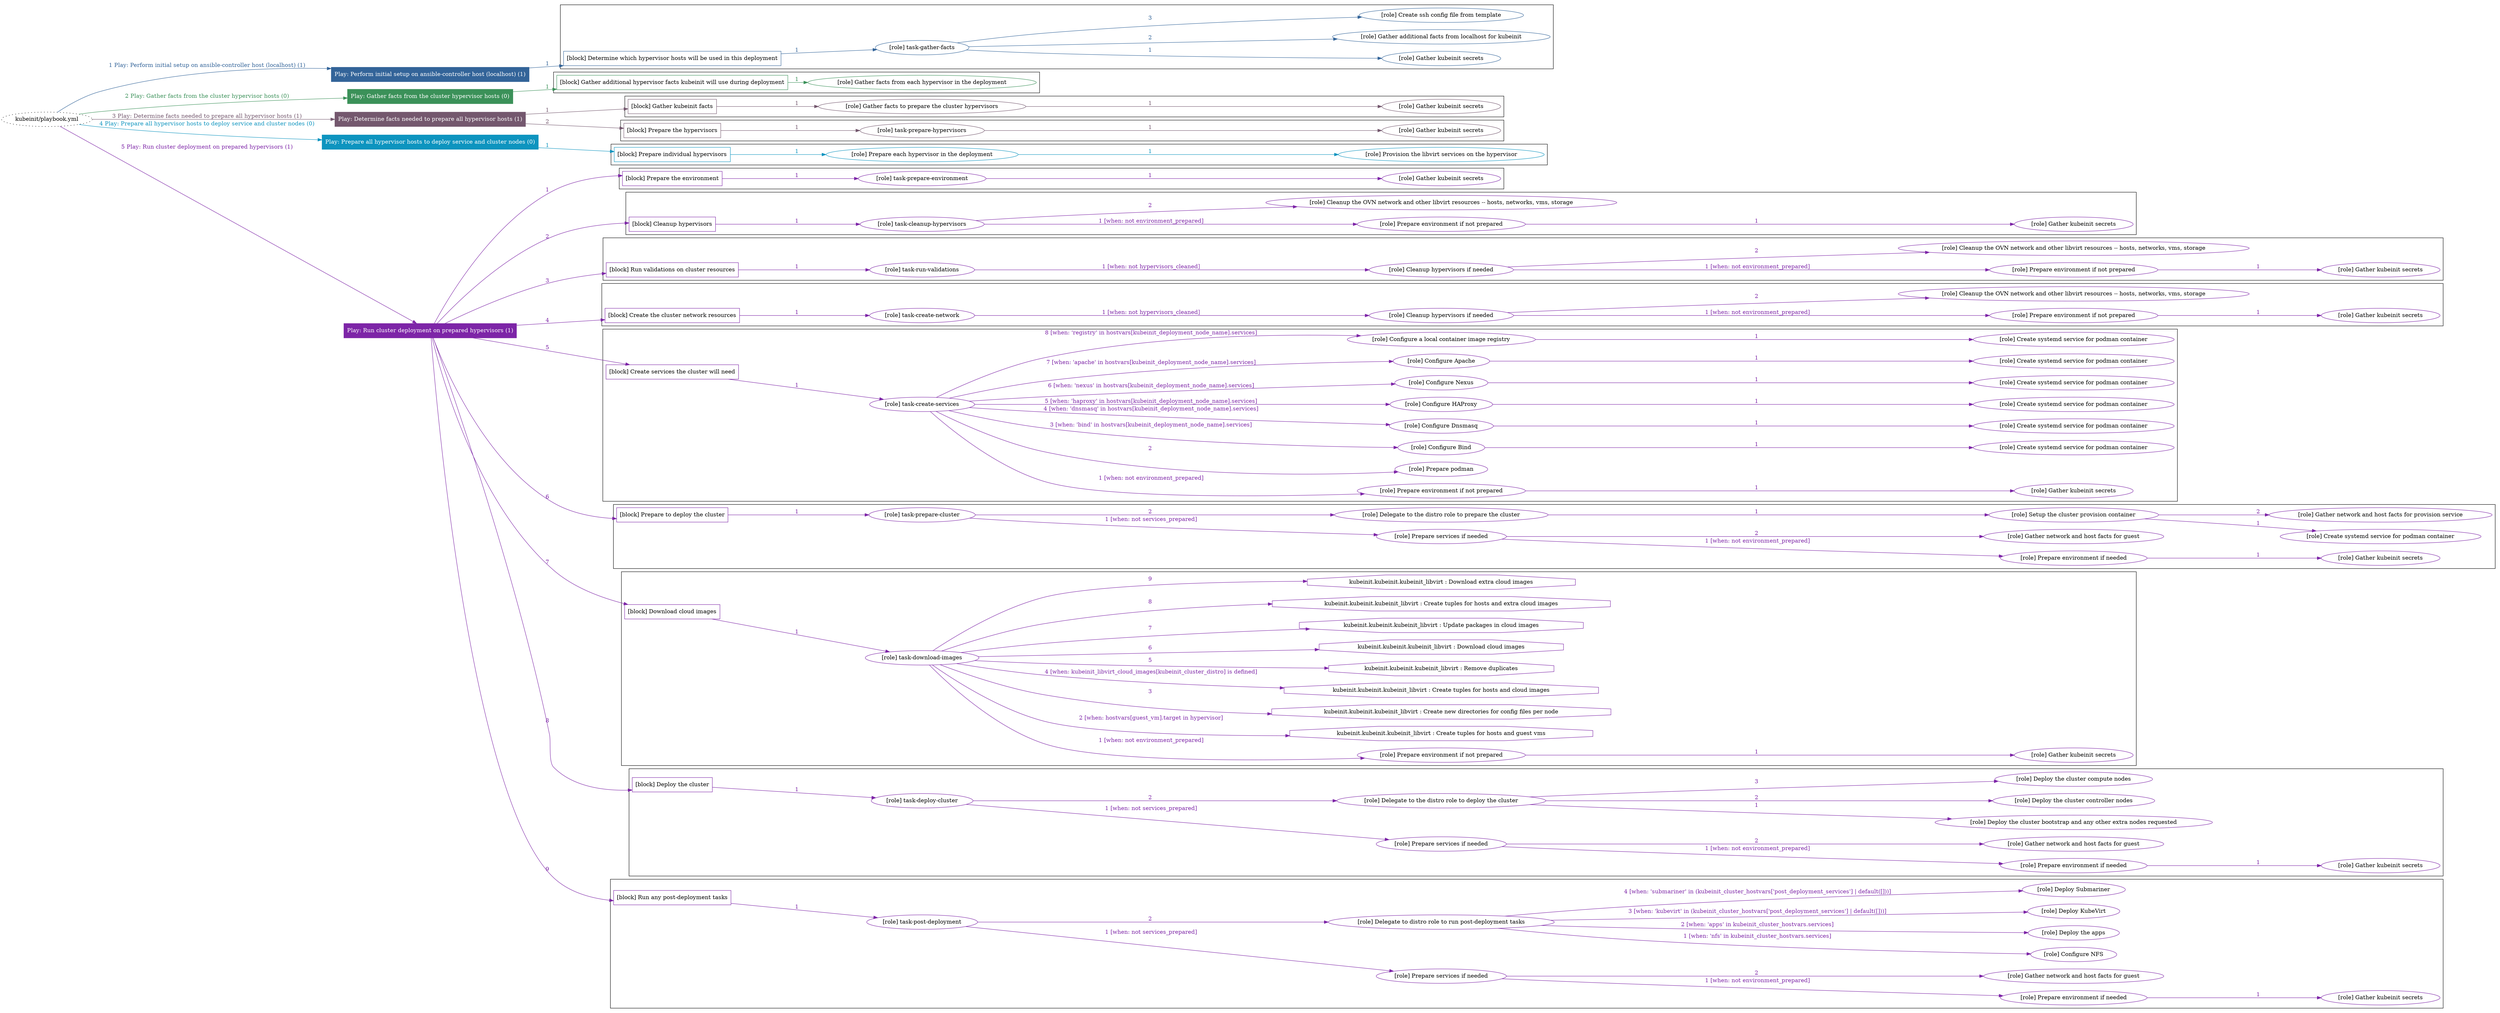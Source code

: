 digraph {
	graph [concentrate=true ordering=in rankdir=LR ratio=fill]
	edge [esep=5 sep=10]
	"kubeinit/playbook.yml" [URL="/home/runner/work/kubeinit/kubeinit/kubeinit/playbook.yml" id=playbook_b8768161 style=dotted]
	"kubeinit/playbook.yml" -> play_4a6c4d5c [label="1 Play: Perform initial setup on ansible-controller host (localhost) (1)" color="#336499" fontcolor="#336499" id=edge_play_4a6c4d5c labeltooltip="1 Play: Perform initial setup on ansible-controller host (localhost) (1)" tooltip="1 Play: Perform initial setup on ansible-controller host (localhost) (1)"]
	subgraph "Play: Perform initial setup on ansible-controller host (localhost) (1)" {
		play_4a6c4d5c [label="Play: Perform initial setup on ansible-controller host (localhost) (1)" URL="/home/runner/work/kubeinit/kubeinit/kubeinit/playbook.yml" color="#336499" fontcolor="#ffffff" id=play_4a6c4d5c shape=box style=filled tooltip=localhost]
		play_4a6c4d5c -> block_f0670340 [label=1 color="#336499" fontcolor="#336499" id=edge_block_f0670340 labeltooltip=1 tooltip=1]
		subgraph cluster_block_f0670340 {
			block_f0670340 [label="[block] Determine which hypervisor hosts will be used in this deployment" URL="/home/runner/work/kubeinit/kubeinit/kubeinit/playbook.yml" color="#336499" id=block_f0670340 labeltooltip="Determine which hypervisor hosts will be used in this deployment" shape=box tooltip="Determine which hypervisor hosts will be used in this deployment"]
			block_f0670340 -> role_f8b27e86 [label="1 " color="#336499" fontcolor="#336499" id=edge_role_f8b27e86 labeltooltip="1 " tooltip="1 "]
			subgraph "task-gather-facts" {
				role_f8b27e86 [label="[role] task-gather-facts" URL="/home/runner/work/kubeinit/kubeinit/kubeinit/playbook.yml" color="#336499" id=role_f8b27e86 tooltip="task-gather-facts"]
				role_f8b27e86 -> role_ff59c84e [label="1 " color="#336499" fontcolor="#336499" id=edge_role_ff59c84e labeltooltip="1 " tooltip="1 "]
				subgraph "Gather kubeinit secrets" {
					role_ff59c84e [label="[role] Gather kubeinit secrets" URL="/home/runner/.ansible/collections/ansible_collections/kubeinit/kubeinit/roles/kubeinit_prepare/tasks/build_hypervisors_group.yml" color="#336499" id=role_ff59c84e tooltip="Gather kubeinit secrets"]
				}
				role_f8b27e86 -> role_0c1b0d5b [label="2 " color="#336499" fontcolor="#336499" id=edge_role_0c1b0d5b labeltooltip="2 " tooltip="2 "]
				subgraph "Gather additional facts from localhost for kubeinit" {
					role_0c1b0d5b [label="[role] Gather additional facts from localhost for kubeinit" URL="/home/runner/.ansible/collections/ansible_collections/kubeinit/kubeinit/roles/kubeinit_prepare/tasks/build_hypervisors_group.yml" color="#336499" id=role_0c1b0d5b tooltip="Gather additional facts from localhost for kubeinit"]
				}
				role_f8b27e86 -> role_7c8bd3d8 [label="3 " color="#336499" fontcolor="#336499" id=edge_role_7c8bd3d8 labeltooltip="3 " tooltip="3 "]
				subgraph "Create ssh config file from template" {
					role_7c8bd3d8 [label="[role] Create ssh config file from template" URL="/home/runner/.ansible/collections/ansible_collections/kubeinit/kubeinit/roles/kubeinit_prepare/tasks/build_hypervisors_group.yml" color="#336499" id=role_7c8bd3d8 tooltip="Create ssh config file from template"]
				}
			}
		}
	}
	"kubeinit/playbook.yml" -> play_9af58e5c [label="2 Play: Gather facts from the cluster hypervisor hosts (0)" color="#3b9159" fontcolor="#3b9159" id=edge_play_9af58e5c labeltooltip="2 Play: Gather facts from the cluster hypervisor hosts (0)" tooltip="2 Play: Gather facts from the cluster hypervisor hosts (0)"]
	subgraph "Play: Gather facts from the cluster hypervisor hosts (0)" {
		play_9af58e5c [label="Play: Gather facts from the cluster hypervisor hosts (0)" URL="/home/runner/work/kubeinit/kubeinit/kubeinit/playbook.yml" color="#3b9159" fontcolor="#ffffff" id=play_9af58e5c shape=box style=filled tooltip="Play: Gather facts from the cluster hypervisor hosts (0)"]
		play_9af58e5c -> block_2d59e7d7 [label=1 color="#3b9159" fontcolor="#3b9159" id=edge_block_2d59e7d7 labeltooltip=1 tooltip=1]
		subgraph cluster_block_2d59e7d7 {
			block_2d59e7d7 [label="[block] Gather additional hypervisor facts kubeinit will use during deployment" URL="/home/runner/work/kubeinit/kubeinit/kubeinit/playbook.yml" color="#3b9159" id=block_2d59e7d7 labeltooltip="Gather additional hypervisor facts kubeinit will use during deployment" shape=box tooltip="Gather additional hypervisor facts kubeinit will use during deployment"]
			block_2d59e7d7 -> role_c07e4cdd [label="1 " color="#3b9159" fontcolor="#3b9159" id=edge_role_c07e4cdd labeltooltip="1 " tooltip="1 "]
			subgraph "Gather facts from each hypervisor in the deployment" {
				role_c07e4cdd [label="[role] Gather facts from each hypervisor in the deployment" URL="/home/runner/work/kubeinit/kubeinit/kubeinit/playbook.yml" color="#3b9159" id=role_c07e4cdd tooltip="Gather facts from each hypervisor in the deployment"]
			}
		}
	}
	"kubeinit/playbook.yml" -> play_c23dde28 [label="3 Play: Determine facts needed to prepare all hypervisor hosts (1)" color="#74586e" fontcolor="#74586e" id=edge_play_c23dde28 labeltooltip="3 Play: Determine facts needed to prepare all hypervisor hosts (1)" tooltip="3 Play: Determine facts needed to prepare all hypervisor hosts (1)"]
	subgraph "Play: Determine facts needed to prepare all hypervisor hosts (1)" {
		play_c23dde28 [label="Play: Determine facts needed to prepare all hypervisor hosts (1)" URL="/home/runner/work/kubeinit/kubeinit/kubeinit/playbook.yml" color="#74586e" fontcolor="#ffffff" id=play_c23dde28 shape=box style=filled tooltip=localhost]
		play_c23dde28 -> block_63066621 [label=1 color="#74586e" fontcolor="#74586e" id=edge_block_63066621 labeltooltip=1 tooltip=1]
		subgraph cluster_block_63066621 {
			block_63066621 [label="[block] Gather kubeinit facts" URL="/home/runner/work/kubeinit/kubeinit/kubeinit/playbook.yml" color="#74586e" id=block_63066621 labeltooltip="Gather kubeinit facts" shape=box tooltip="Gather kubeinit facts"]
			block_63066621 -> role_aff7fa37 [label="1 " color="#74586e" fontcolor="#74586e" id=edge_role_aff7fa37 labeltooltip="1 " tooltip="1 "]
			subgraph "Gather facts to prepare the cluster hypervisors" {
				role_aff7fa37 [label="[role] Gather facts to prepare the cluster hypervisors" URL="/home/runner/work/kubeinit/kubeinit/kubeinit/playbook.yml" color="#74586e" id=role_aff7fa37 tooltip="Gather facts to prepare the cluster hypervisors"]
				role_aff7fa37 -> role_f19c8446 [label="1 " color="#74586e" fontcolor="#74586e" id=edge_role_f19c8446 labeltooltip="1 " tooltip="1 "]
				subgraph "Gather kubeinit secrets" {
					role_f19c8446 [label="[role] Gather kubeinit secrets" URL="/home/runner/.ansible/collections/ansible_collections/kubeinit/kubeinit/roles/kubeinit_prepare/tasks/gather_kubeinit_facts.yml" color="#74586e" id=role_f19c8446 tooltip="Gather kubeinit secrets"]
				}
			}
		}
		play_c23dde28 -> block_c618d414 [label=2 color="#74586e" fontcolor="#74586e" id=edge_block_c618d414 labeltooltip=2 tooltip=2]
		subgraph cluster_block_c618d414 {
			block_c618d414 [label="[block] Prepare the hypervisors" URL="/home/runner/work/kubeinit/kubeinit/kubeinit/playbook.yml" color="#74586e" id=block_c618d414 labeltooltip="Prepare the hypervisors" shape=box tooltip="Prepare the hypervisors"]
			block_c618d414 -> role_bc7cf7e4 [label="1 " color="#74586e" fontcolor="#74586e" id=edge_role_bc7cf7e4 labeltooltip="1 " tooltip="1 "]
			subgraph "task-prepare-hypervisors" {
				role_bc7cf7e4 [label="[role] task-prepare-hypervisors" URL="/home/runner/work/kubeinit/kubeinit/kubeinit/playbook.yml" color="#74586e" id=role_bc7cf7e4 tooltip="task-prepare-hypervisors"]
				role_bc7cf7e4 -> role_9408488a [label="1 " color="#74586e" fontcolor="#74586e" id=edge_role_9408488a labeltooltip="1 " tooltip="1 "]
				subgraph "Gather kubeinit secrets" {
					role_9408488a [label="[role] Gather kubeinit secrets" URL="/home/runner/.ansible/collections/ansible_collections/kubeinit/kubeinit/roles/kubeinit_prepare/tasks/gather_kubeinit_facts.yml" color="#74586e" id=role_9408488a tooltip="Gather kubeinit secrets"]
				}
			}
		}
	}
	"kubeinit/playbook.yml" -> play_c712fba5 [label="4 Play: Prepare all hypervisor hosts to deploy service and cluster nodes (0)" color="#0d94bf" fontcolor="#0d94bf" id=edge_play_c712fba5 labeltooltip="4 Play: Prepare all hypervisor hosts to deploy service and cluster nodes (0)" tooltip="4 Play: Prepare all hypervisor hosts to deploy service and cluster nodes (0)"]
	subgraph "Play: Prepare all hypervisor hosts to deploy service and cluster nodes (0)" {
		play_c712fba5 [label="Play: Prepare all hypervisor hosts to deploy service and cluster nodes (0)" URL="/home/runner/work/kubeinit/kubeinit/kubeinit/playbook.yml" color="#0d94bf" fontcolor="#ffffff" id=play_c712fba5 shape=box style=filled tooltip="Play: Prepare all hypervisor hosts to deploy service and cluster nodes (0)"]
		play_c712fba5 -> block_a079f926 [label=1 color="#0d94bf" fontcolor="#0d94bf" id=edge_block_a079f926 labeltooltip=1 tooltip=1]
		subgraph cluster_block_a079f926 {
			block_a079f926 [label="[block] Prepare individual hypervisors" URL="/home/runner/work/kubeinit/kubeinit/kubeinit/playbook.yml" color="#0d94bf" id=block_a079f926 labeltooltip="Prepare individual hypervisors" shape=box tooltip="Prepare individual hypervisors"]
			block_a079f926 -> role_93f0989e [label="1 " color="#0d94bf" fontcolor="#0d94bf" id=edge_role_93f0989e labeltooltip="1 " tooltip="1 "]
			subgraph "Prepare each hypervisor in the deployment" {
				role_93f0989e [label="[role] Prepare each hypervisor in the deployment" URL="/home/runner/work/kubeinit/kubeinit/kubeinit/playbook.yml" color="#0d94bf" id=role_93f0989e tooltip="Prepare each hypervisor in the deployment"]
				role_93f0989e -> role_8fefff81 [label="1 " color="#0d94bf" fontcolor="#0d94bf" id=edge_role_8fefff81 labeltooltip="1 " tooltip="1 "]
				subgraph "Provision the libvirt services on the hypervisor" {
					role_8fefff81 [label="[role] Provision the libvirt services on the hypervisor" URL="/home/runner/.ansible/collections/ansible_collections/kubeinit/kubeinit/roles/kubeinit_prepare/tasks/prepare_hypervisor.yml" color="#0d94bf" id=role_8fefff81 tooltip="Provision the libvirt services on the hypervisor"]
				}
			}
		}
	}
	"kubeinit/playbook.yml" -> play_692bf7ea [label="5 Play: Run cluster deployment on prepared hypervisors (1)" color="#7d25a7" fontcolor="#7d25a7" id=edge_play_692bf7ea labeltooltip="5 Play: Run cluster deployment on prepared hypervisors (1)" tooltip="5 Play: Run cluster deployment on prepared hypervisors (1)"]
	subgraph "Play: Run cluster deployment on prepared hypervisors (1)" {
		play_692bf7ea [label="Play: Run cluster deployment on prepared hypervisors (1)" URL="/home/runner/work/kubeinit/kubeinit/kubeinit/playbook.yml" color="#7d25a7" fontcolor="#ffffff" id=play_692bf7ea shape=box style=filled tooltip=localhost]
		play_692bf7ea -> block_88a6faf3 [label=1 color="#7d25a7" fontcolor="#7d25a7" id=edge_block_88a6faf3 labeltooltip=1 tooltip=1]
		subgraph cluster_block_88a6faf3 {
			block_88a6faf3 [label="[block] Prepare the environment" URL="/home/runner/work/kubeinit/kubeinit/kubeinit/playbook.yml" color="#7d25a7" id=block_88a6faf3 labeltooltip="Prepare the environment" shape=box tooltip="Prepare the environment"]
			block_88a6faf3 -> role_6cb40c63 [label="1 " color="#7d25a7" fontcolor="#7d25a7" id=edge_role_6cb40c63 labeltooltip="1 " tooltip="1 "]
			subgraph "task-prepare-environment" {
				role_6cb40c63 [label="[role] task-prepare-environment" URL="/home/runner/work/kubeinit/kubeinit/kubeinit/playbook.yml" color="#7d25a7" id=role_6cb40c63 tooltip="task-prepare-environment"]
				role_6cb40c63 -> role_0522d33b [label="1 " color="#7d25a7" fontcolor="#7d25a7" id=edge_role_0522d33b labeltooltip="1 " tooltip="1 "]
				subgraph "Gather kubeinit secrets" {
					role_0522d33b [label="[role] Gather kubeinit secrets" URL="/home/runner/.ansible/collections/ansible_collections/kubeinit/kubeinit/roles/kubeinit_prepare/tasks/gather_kubeinit_facts.yml" color="#7d25a7" id=role_0522d33b tooltip="Gather kubeinit secrets"]
				}
			}
		}
		play_692bf7ea -> block_5dd762a1 [label=2 color="#7d25a7" fontcolor="#7d25a7" id=edge_block_5dd762a1 labeltooltip=2 tooltip=2]
		subgraph cluster_block_5dd762a1 {
			block_5dd762a1 [label="[block] Cleanup hypervisors" URL="/home/runner/work/kubeinit/kubeinit/kubeinit/playbook.yml" color="#7d25a7" id=block_5dd762a1 labeltooltip="Cleanup hypervisors" shape=box tooltip="Cleanup hypervisors"]
			block_5dd762a1 -> role_7f345030 [label="1 " color="#7d25a7" fontcolor="#7d25a7" id=edge_role_7f345030 labeltooltip="1 " tooltip="1 "]
			subgraph "task-cleanup-hypervisors" {
				role_7f345030 [label="[role] task-cleanup-hypervisors" URL="/home/runner/work/kubeinit/kubeinit/kubeinit/playbook.yml" color="#7d25a7" id=role_7f345030 tooltip="task-cleanup-hypervisors"]
				role_7f345030 -> role_c3439d1c [label="1 [when: not environment_prepared]" color="#7d25a7" fontcolor="#7d25a7" id=edge_role_c3439d1c labeltooltip="1 [when: not environment_prepared]" tooltip="1 [when: not environment_prepared]"]
				subgraph "Prepare environment if not prepared" {
					role_c3439d1c [label="[role] Prepare environment if not prepared" URL="/home/runner/.ansible/collections/ansible_collections/kubeinit/kubeinit/roles/kubeinit_prepare/tasks/cleanup_hypervisors.yml" color="#7d25a7" id=role_c3439d1c tooltip="Prepare environment if not prepared"]
					role_c3439d1c -> role_c95fcc2b [label="1 " color="#7d25a7" fontcolor="#7d25a7" id=edge_role_c95fcc2b labeltooltip="1 " tooltip="1 "]
					subgraph "Gather kubeinit secrets" {
						role_c95fcc2b [label="[role] Gather kubeinit secrets" URL="/home/runner/.ansible/collections/ansible_collections/kubeinit/kubeinit/roles/kubeinit_prepare/tasks/gather_kubeinit_facts.yml" color="#7d25a7" id=role_c95fcc2b tooltip="Gather kubeinit secrets"]
					}
				}
				role_7f345030 -> role_31c3499e [label="2 " color="#7d25a7" fontcolor="#7d25a7" id=edge_role_31c3499e labeltooltip="2 " tooltip="2 "]
				subgraph "Cleanup the OVN network and other libvirt resources -- hosts, networks, vms, storage" {
					role_31c3499e [label="[role] Cleanup the OVN network and other libvirt resources -- hosts, networks, vms, storage" URL="/home/runner/.ansible/collections/ansible_collections/kubeinit/kubeinit/roles/kubeinit_prepare/tasks/cleanup_hypervisors.yml" color="#7d25a7" id=role_31c3499e tooltip="Cleanup the OVN network and other libvirt resources -- hosts, networks, vms, storage"]
				}
			}
		}
		play_692bf7ea -> block_37f865a3 [label=3 color="#7d25a7" fontcolor="#7d25a7" id=edge_block_37f865a3 labeltooltip=3 tooltip=3]
		subgraph cluster_block_37f865a3 {
			block_37f865a3 [label="[block] Run validations on cluster resources" URL="/home/runner/work/kubeinit/kubeinit/kubeinit/playbook.yml" color="#7d25a7" id=block_37f865a3 labeltooltip="Run validations on cluster resources" shape=box tooltip="Run validations on cluster resources"]
			block_37f865a3 -> role_114a33b0 [label="1 " color="#7d25a7" fontcolor="#7d25a7" id=edge_role_114a33b0 labeltooltip="1 " tooltip="1 "]
			subgraph "task-run-validations" {
				role_114a33b0 [label="[role] task-run-validations" URL="/home/runner/work/kubeinit/kubeinit/kubeinit/playbook.yml" color="#7d25a7" id=role_114a33b0 tooltip="task-run-validations"]
				role_114a33b0 -> role_ab51d5a0 [label="1 [when: not hypervisors_cleaned]" color="#7d25a7" fontcolor="#7d25a7" id=edge_role_ab51d5a0 labeltooltip="1 [when: not hypervisors_cleaned]" tooltip="1 [when: not hypervisors_cleaned]"]
				subgraph "Cleanup hypervisors if needed" {
					role_ab51d5a0 [label="[role] Cleanup hypervisors if needed" URL="/home/runner/.ansible/collections/ansible_collections/kubeinit/kubeinit/roles/kubeinit_validations/tasks/main.yml" color="#7d25a7" id=role_ab51d5a0 tooltip="Cleanup hypervisors if needed"]
					role_ab51d5a0 -> role_0172238b [label="1 [when: not environment_prepared]" color="#7d25a7" fontcolor="#7d25a7" id=edge_role_0172238b labeltooltip="1 [when: not environment_prepared]" tooltip="1 [when: not environment_prepared]"]
					subgraph "Prepare environment if not prepared" {
						role_0172238b [label="[role] Prepare environment if not prepared" URL="/home/runner/.ansible/collections/ansible_collections/kubeinit/kubeinit/roles/kubeinit_prepare/tasks/cleanup_hypervisors.yml" color="#7d25a7" id=role_0172238b tooltip="Prepare environment if not prepared"]
						role_0172238b -> role_dd607f12 [label="1 " color="#7d25a7" fontcolor="#7d25a7" id=edge_role_dd607f12 labeltooltip="1 " tooltip="1 "]
						subgraph "Gather kubeinit secrets" {
							role_dd607f12 [label="[role] Gather kubeinit secrets" URL="/home/runner/.ansible/collections/ansible_collections/kubeinit/kubeinit/roles/kubeinit_prepare/tasks/gather_kubeinit_facts.yml" color="#7d25a7" id=role_dd607f12 tooltip="Gather kubeinit secrets"]
						}
					}
					role_ab51d5a0 -> role_0e0ac7e4 [label="2 " color="#7d25a7" fontcolor="#7d25a7" id=edge_role_0e0ac7e4 labeltooltip="2 " tooltip="2 "]
					subgraph "Cleanup the OVN network and other libvirt resources -- hosts, networks, vms, storage" {
						role_0e0ac7e4 [label="[role] Cleanup the OVN network and other libvirt resources -- hosts, networks, vms, storage" URL="/home/runner/.ansible/collections/ansible_collections/kubeinit/kubeinit/roles/kubeinit_prepare/tasks/cleanup_hypervisors.yml" color="#7d25a7" id=role_0e0ac7e4 tooltip="Cleanup the OVN network and other libvirt resources -- hosts, networks, vms, storage"]
					}
				}
			}
		}
		play_692bf7ea -> block_da891e7f [label=4 color="#7d25a7" fontcolor="#7d25a7" id=edge_block_da891e7f labeltooltip=4 tooltip=4]
		subgraph cluster_block_da891e7f {
			block_da891e7f [label="[block] Create the cluster network resources" URL="/home/runner/work/kubeinit/kubeinit/kubeinit/playbook.yml" color="#7d25a7" id=block_da891e7f labeltooltip="Create the cluster network resources" shape=box tooltip="Create the cluster network resources"]
			block_da891e7f -> role_e63282d5 [label="1 " color="#7d25a7" fontcolor="#7d25a7" id=edge_role_e63282d5 labeltooltip="1 " tooltip="1 "]
			subgraph "task-create-network" {
				role_e63282d5 [label="[role] task-create-network" URL="/home/runner/work/kubeinit/kubeinit/kubeinit/playbook.yml" color="#7d25a7" id=role_e63282d5 tooltip="task-create-network"]
				role_e63282d5 -> role_a04dab50 [label="1 [when: not hypervisors_cleaned]" color="#7d25a7" fontcolor="#7d25a7" id=edge_role_a04dab50 labeltooltip="1 [when: not hypervisors_cleaned]" tooltip="1 [when: not hypervisors_cleaned]"]
				subgraph "Cleanup hypervisors if needed" {
					role_a04dab50 [label="[role] Cleanup hypervisors if needed" URL="/home/runner/.ansible/collections/ansible_collections/kubeinit/kubeinit/roles/kubeinit_libvirt/tasks/create_network.yml" color="#7d25a7" id=role_a04dab50 tooltip="Cleanup hypervisors if needed"]
					role_a04dab50 -> role_4b7d50b0 [label="1 [when: not environment_prepared]" color="#7d25a7" fontcolor="#7d25a7" id=edge_role_4b7d50b0 labeltooltip="1 [when: not environment_prepared]" tooltip="1 [when: not environment_prepared]"]
					subgraph "Prepare environment if not prepared" {
						role_4b7d50b0 [label="[role] Prepare environment if not prepared" URL="/home/runner/.ansible/collections/ansible_collections/kubeinit/kubeinit/roles/kubeinit_prepare/tasks/cleanup_hypervisors.yml" color="#7d25a7" id=role_4b7d50b0 tooltip="Prepare environment if not prepared"]
						role_4b7d50b0 -> role_f90a72c2 [label="1 " color="#7d25a7" fontcolor="#7d25a7" id=edge_role_f90a72c2 labeltooltip="1 " tooltip="1 "]
						subgraph "Gather kubeinit secrets" {
							role_f90a72c2 [label="[role] Gather kubeinit secrets" URL="/home/runner/.ansible/collections/ansible_collections/kubeinit/kubeinit/roles/kubeinit_prepare/tasks/gather_kubeinit_facts.yml" color="#7d25a7" id=role_f90a72c2 tooltip="Gather kubeinit secrets"]
						}
					}
					role_a04dab50 -> role_a5fe5be6 [label="2 " color="#7d25a7" fontcolor="#7d25a7" id=edge_role_a5fe5be6 labeltooltip="2 " tooltip="2 "]
					subgraph "Cleanup the OVN network and other libvirt resources -- hosts, networks, vms, storage" {
						role_a5fe5be6 [label="[role] Cleanup the OVN network and other libvirt resources -- hosts, networks, vms, storage" URL="/home/runner/.ansible/collections/ansible_collections/kubeinit/kubeinit/roles/kubeinit_prepare/tasks/cleanup_hypervisors.yml" color="#7d25a7" id=role_a5fe5be6 tooltip="Cleanup the OVN network and other libvirt resources -- hosts, networks, vms, storage"]
					}
				}
			}
		}
		play_692bf7ea -> block_beaef5a5 [label=5 color="#7d25a7" fontcolor="#7d25a7" id=edge_block_beaef5a5 labeltooltip=5 tooltip=5]
		subgraph cluster_block_beaef5a5 {
			block_beaef5a5 [label="[block] Create services the cluster will need" URL="/home/runner/work/kubeinit/kubeinit/kubeinit/playbook.yml" color="#7d25a7" id=block_beaef5a5 labeltooltip="Create services the cluster will need" shape=box tooltip="Create services the cluster will need"]
			block_beaef5a5 -> role_9a17f3ff [label="1 " color="#7d25a7" fontcolor="#7d25a7" id=edge_role_9a17f3ff labeltooltip="1 " tooltip="1 "]
			subgraph "task-create-services" {
				role_9a17f3ff [label="[role] task-create-services" URL="/home/runner/work/kubeinit/kubeinit/kubeinit/playbook.yml" color="#7d25a7" id=role_9a17f3ff tooltip="task-create-services"]
				role_9a17f3ff -> role_9e3c4c39 [label="1 [when: not environment_prepared]" color="#7d25a7" fontcolor="#7d25a7" id=edge_role_9e3c4c39 labeltooltip="1 [when: not environment_prepared]" tooltip="1 [when: not environment_prepared]"]
				subgraph "Prepare environment if not prepared" {
					role_9e3c4c39 [label="[role] Prepare environment if not prepared" URL="/home/runner/.ansible/collections/ansible_collections/kubeinit/kubeinit/roles/kubeinit_services/tasks/main.yml" color="#7d25a7" id=role_9e3c4c39 tooltip="Prepare environment if not prepared"]
					role_9e3c4c39 -> role_d64da833 [label="1 " color="#7d25a7" fontcolor="#7d25a7" id=edge_role_d64da833 labeltooltip="1 " tooltip="1 "]
					subgraph "Gather kubeinit secrets" {
						role_d64da833 [label="[role] Gather kubeinit secrets" URL="/home/runner/.ansible/collections/ansible_collections/kubeinit/kubeinit/roles/kubeinit_prepare/tasks/gather_kubeinit_facts.yml" color="#7d25a7" id=role_d64da833 tooltip="Gather kubeinit secrets"]
					}
				}
				role_9a17f3ff -> role_250d0d52 [label="2 " color="#7d25a7" fontcolor="#7d25a7" id=edge_role_250d0d52 labeltooltip="2 " tooltip="2 "]
				subgraph "Prepare podman" {
					role_250d0d52 [label="[role] Prepare podman" URL="/home/runner/.ansible/collections/ansible_collections/kubeinit/kubeinit/roles/kubeinit_services/tasks/00_create_service_pod.yml" color="#7d25a7" id=role_250d0d52 tooltip="Prepare podman"]
				}
				role_9a17f3ff -> role_0e8d8c49 [label="3 [when: 'bind' in hostvars[kubeinit_deployment_node_name].services]" color="#7d25a7" fontcolor="#7d25a7" id=edge_role_0e8d8c49 labeltooltip="3 [when: 'bind' in hostvars[kubeinit_deployment_node_name].services]" tooltip="3 [when: 'bind' in hostvars[kubeinit_deployment_node_name].services]"]
				subgraph "Configure Bind" {
					role_0e8d8c49 [label="[role] Configure Bind" URL="/home/runner/.ansible/collections/ansible_collections/kubeinit/kubeinit/roles/kubeinit_services/tasks/start_services_containers.yml" color="#7d25a7" id=role_0e8d8c49 tooltip="Configure Bind"]
					role_0e8d8c49 -> role_85da6ed9 [label="1 " color="#7d25a7" fontcolor="#7d25a7" id=edge_role_85da6ed9 labeltooltip="1 " tooltip="1 "]
					subgraph "Create systemd service for podman container" {
						role_85da6ed9 [label="[role] Create systemd service for podman container" URL="/home/runner/.ansible/collections/ansible_collections/kubeinit/kubeinit/roles/kubeinit_bind/tasks/main.yml" color="#7d25a7" id=role_85da6ed9 tooltip="Create systemd service for podman container"]
					}
				}
				role_9a17f3ff -> role_d45a30d2 [label="4 [when: 'dnsmasq' in hostvars[kubeinit_deployment_node_name].services]" color="#7d25a7" fontcolor="#7d25a7" id=edge_role_d45a30d2 labeltooltip="4 [when: 'dnsmasq' in hostvars[kubeinit_deployment_node_name].services]" tooltip="4 [when: 'dnsmasq' in hostvars[kubeinit_deployment_node_name].services]"]
				subgraph "Configure Dnsmasq" {
					role_d45a30d2 [label="[role] Configure Dnsmasq" URL="/home/runner/.ansible/collections/ansible_collections/kubeinit/kubeinit/roles/kubeinit_services/tasks/start_services_containers.yml" color="#7d25a7" id=role_d45a30d2 tooltip="Configure Dnsmasq"]
					role_d45a30d2 -> role_9de3e9fa [label="1 " color="#7d25a7" fontcolor="#7d25a7" id=edge_role_9de3e9fa labeltooltip="1 " tooltip="1 "]
					subgraph "Create systemd service for podman container" {
						role_9de3e9fa [label="[role] Create systemd service for podman container" URL="/home/runner/.ansible/collections/ansible_collections/kubeinit/kubeinit/roles/kubeinit_dnsmasq/tasks/main.yml" color="#7d25a7" id=role_9de3e9fa tooltip="Create systemd service for podman container"]
					}
				}
				role_9a17f3ff -> role_cec4fce5 [label="5 [when: 'haproxy' in hostvars[kubeinit_deployment_node_name].services]" color="#7d25a7" fontcolor="#7d25a7" id=edge_role_cec4fce5 labeltooltip="5 [when: 'haproxy' in hostvars[kubeinit_deployment_node_name].services]" tooltip="5 [when: 'haproxy' in hostvars[kubeinit_deployment_node_name].services]"]
				subgraph "Configure HAProxy" {
					role_cec4fce5 [label="[role] Configure HAProxy" URL="/home/runner/.ansible/collections/ansible_collections/kubeinit/kubeinit/roles/kubeinit_services/tasks/start_services_containers.yml" color="#7d25a7" id=role_cec4fce5 tooltip="Configure HAProxy"]
					role_cec4fce5 -> role_e7339db0 [label="1 " color="#7d25a7" fontcolor="#7d25a7" id=edge_role_e7339db0 labeltooltip="1 " tooltip="1 "]
					subgraph "Create systemd service for podman container" {
						role_e7339db0 [label="[role] Create systemd service for podman container" URL="/home/runner/.ansible/collections/ansible_collections/kubeinit/kubeinit/roles/kubeinit_haproxy/tasks/main.yml" color="#7d25a7" id=role_e7339db0 tooltip="Create systemd service for podman container"]
					}
				}
				role_9a17f3ff -> role_c39de06c [label="6 [when: 'nexus' in hostvars[kubeinit_deployment_node_name].services]" color="#7d25a7" fontcolor="#7d25a7" id=edge_role_c39de06c labeltooltip="6 [when: 'nexus' in hostvars[kubeinit_deployment_node_name].services]" tooltip="6 [when: 'nexus' in hostvars[kubeinit_deployment_node_name].services]"]
				subgraph "Configure Nexus" {
					role_c39de06c [label="[role] Configure Nexus" URL="/home/runner/.ansible/collections/ansible_collections/kubeinit/kubeinit/roles/kubeinit_services/tasks/start_services_containers.yml" color="#7d25a7" id=role_c39de06c tooltip="Configure Nexus"]
					role_c39de06c -> role_3beb3e50 [label="1 " color="#7d25a7" fontcolor="#7d25a7" id=edge_role_3beb3e50 labeltooltip="1 " tooltip="1 "]
					subgraph "Create systemd service for podman container" {
						role_3beb3e50 [label="[role] Create systemd service for podman container" URL="/home/runner/.ansible/collections/ansible_collections/kubeinit/kubeinit/roles/kubeinit_nexus/tasks/main.yml" color="#7d25a7" id=role_3beb3e50 tooltip="Create systemd service for podman container"]
					}
				}
				role_9a17f3ff -> role_777f2b55 [label="7 [when: 'apache' in hostvars[kubeinit_deployment_node_name].services]" color="#7d25a7" fontcolor="#7d25a7" id=edge_role_777f2b55 labeltooltip="7 [when: 'apache' in hostvars[kubeinit_deployment_node_name].services]" tooltip="7 [when: 'apache' in hostvars[kubeinit_deployment_node_name].services]"]
				subgraph "Configure Apache" {
					role_777f2b55 [label="[role] Configure Apache" URL="/home/runner/.ansible/collections/ansible_collections/kubeinit/kubeinit/roles/kubeinit_services/tasks/start_services_containers.yml" color="#7d25a7" id=role_777f2b55 tooltip="Configure Apache"]
					role_777f2b55 -> role_94e9f9fb [label="1 " color="#7d25a7" fontcolor="#7d25a7" id=edge_role_94e9f9fb labeltooltip="1 " tooltip="1 "]
					subgraph "Create systemd service for podman container" {
						role_94e9f9fb [label="[role] Create systemd service for podman container" URL="/home/runner/.ansible/collections/ansible_collections/kubeinit/kubeinit/roles/kubeinit_apache/tasks/main.yml" color="#7d25a7" id=role_94e9f9fb tooltip="Create systemd service for podman container"]
					}
				}
				role_9a17f3ff -> role_b1b4563d [label="8 [when: 'registry' in hostvars[kubeinit_deployment_node_name].services]" color="#7d25a7" fontcolor="#7d25a7" id=edge_role_b1b4563d labeltooltip="8 [when: 'registry' in hostvars[kubeinit_deployment_node_name].services]" tooltip="8 [when: 'registry' in hostvars[kubeinit_deployment_node_name].services]"]
				subgraph "Configure a local container image registry" {
					role_b1b4563d [label="[role] Configure a local container image registry" URL="/home/runner/.ansible/collections/ansible_collections/kubeinit/kubeinit/roles/kubeinit_services/tasks/start_services_containers.yml" color="#7d25a7" id=role_b1b4563d tooltip="Configure a local container image registry"]
					role_b1b4563d -> role_15b5577d [label="1 " color="#7d25a7" fontcolor="#7d25a7" id=edge_role_15b5577d labeltooltip="1 " tooltip="1 "]
					subgraph "Create systemd service for podman container" {
						role_15b5577d [label="[role] Create systemd service for podman container" URL="/home/runner/.ansible/collections/ansible_collections/kubeinit/kubeinit/roles/kubeinit_registry/tasks/main.yml" color="#7d25a7" id=role_15b5577d tooltip="Create systemd service for podman container"]
					}
				}
			}
		}
		play_692bf7ea -> block_feb9ece1 [label=6 color="#7d25a7" fontcolor="#7d25a7" id=edge_block_feb9ece1 labeltooltip=6 tooltip=6]
		subgraph cluster_block_feb9ece1 {
			block_feb9ece1 [label="[block] Prepare to deploy the cluster" URL="/home/runner/work/kubeinit/kubeinit/kubeinit/playbook.yml" color="#7d25a7" id=block_feb9ece1 labeltooltip="Prepare to deploy the cluster" shape=box tooltip="Prepare to deploy the cluster"]
			block_feb9ece1 -> role_689a4df8 [label="1 " color="#7d25a7" fontcolor="#7d25a7" id=edge_role_689a4df8 labeltooltip="1 " tooltip="1 "]
			subgraph "task-prepare-cluster" {
				role_689a4df8 [label="[role] task-prepare-cluster" URL="/home/runner/work/kubeinit/kubeinit/kubeinit/playbook.yml" color="#7d25a7" id=role_689a4df8 tooltip="task-prepare-cluster"]
				role_689a4df8 -> role_512a52a2 [label="1 [when: not services_prepared]" color="#7d25a7" fontcolor="#7d25a7" id=edge_role_512a52a2 labeltooltip="1 [when: not services_prepared]" tooltip="1 [when: not services_prepared]"]
				subgraph "Prepare services if needed" {
					role_512a52a2 [label="[role] Prepare services if needed" URL="/home/runner/.ansible/collections/ansible_collections/kubeinit/kubeinit/roles/kubeinit_prepare/tasks/prepare_cluster.yml" color="#7d25a7" id=role_512a52a2 tooltip="Prepare services if needed"]
					role_512a52a2 -> role_92b8ed22 [label="1 [when: not environment_prepared]" color="#7d25a7" fontcolor="#7d25a7" id=edge_role_92b8ed22 labeltooltip="1 [when: not environment_prepared]" tooltip="1 [when: not environment_prepared]"]
					subgraph "Prepare environment if needed" {
						role_92b8ed22 [label="[role] Prepare environment if needed" URL="/home/runner/.ansible/collections/ansible_collections/kubeinit/kubeinit/roles/kubeinit_services/tasks/prepare_services.yml" color="#7d25a7" id=role_92b8ed22 tooltip="Prepare environment if needed"]
						role_92b8ed22 -> role_eeaa3a33 [label="1 " color="#7d25a7" fontcolor="#7d25a7" id=edge_role_eeaa3a33 labeltooltip="1 " tooltip="1 "]
						subgraph "Gather kubeinit secrets" {
							role_eeaa3a33 [label="[role] Gather kubeinit secrets" URL="/home/runner/.ansible/collections/ansible_collections/kubeinit/kubeinit/roles/kubeinit_prepare/tasks/gather_kubeinit_facts.yml" color="#7d25a7" id=role_eeaa3a33 tooltip="Gather kubeinit secrets"]
						}
					}
					role_512a52a2 -> role_df3293b4 [label="2 " color="#7d25a7" fontcolor="#7d25a7" id=edge_role_df3293b4 labeltooltip="2 " tooltip="2 "]
					subgraph "Gather network and host facts for guest" {
						role_df3293b4 [label="[role] Gather network and host facts for guest" URL="/home/runner/.ansible/collections/ansible_collections/kubeinit/kubeinit/roles/kubeinit_services/tasks/prepare_services.yml" color="#7d25a7" id=role_df3293b4 tooltip="Gather network and host facts for guest"]
					}
				}
				role_689a4df8 -> role_6ad04c8c [label="2 " color="#7d25a7" fontcolor="#7d25a7" id=edge_role_6ad04c8c labeltooltip="2 " tooltip="2 "]
				subgraph "Delegate to the distro role to prepare the cluster" {
					role_6ad04c8c [label="[role] Delegate to the distro role to prepare the cluster" URL="/home/runner/.ansible/collections/ansible_collections/kubeinit/kubeinit/roles/kubeinit_prepare/tasks/prepare_cluster.yml" color="#7d25a7" id=role_6ad04c8c tooltip="Delegate to the distro role to prepare the cluster"]
					role_6ad04c8c -> role_955e1e0d [label="1 " color="#7d25a7" fontcolor="#7d25a7" id=edge_role_955e1e0d labeltooltip="1 " tooltip="1 "]
					subgraph "Setup the cluster provision container" {
						role_955e1e0d [label="[role] Setup the cluster provision container" URL="/home/runner/.ansible/collections/ansible_collections/kubeinit/kubeinit/roles/kubeinit_openshift/tasks/prepare_cluster.yml" color="#7d25a7" id=role_955e1e0d tooltip="Setup the cluster provision container"]
						role_955e1e0d -> role_3bcffd01 [label="1 " color="#7d25a7" fontcolor="#7d25a7" id=edge_role_3bcffd01 labeltooltip="1 " tooltip="1 "]
						subgraph "Create systemd service for podman container" {
							role_3bcffd01 [label="[role] Create systemd service for podman container" URL="/home/runner/.ansible/collections/ansible_collections/kubeinit/kubeinit/roles/kubeinit_services/tasks/create_provision_container.yml" color="#7d25a7" id=role_3bcffd01 tooltip="Create systemd service for podman container"]
						}
						role_955e1e0d -> role_f34dd81f [label="2 " color="#7d25a7" fontcolor="#7d25a7" id=edge_role_f34dd81f labeltooltip="2 " tooltip="2 "]
						subgraph "Gather network and host facts for provision service" {
							role_f34dd81f [label="[role] Gather network and host facts for provision service" URL="/home/runner/.ansible/collections/ansible_collections/kubeinit/kubeinit/roles/kubeinit_services/tasks/create_provision_container.yml" color="#7d25a7" id=role_f34dd81f tooltip="Gather network and host facts for provision service"]
						}
					}
				}
			}
		}
		play_692bf7ea -> block_84151ca0 [label=7 color="#7d25a7" fontcolor="#7d25a7" id=edge_block_84151ca0 labeltooltip=7 tooltip=7]
		subgraph cluster_block_84151ca0 {
			block_84151ca0 [label="[block] Download cloud images" URL="/home/runner/work/kubeinit/kubeinit/kubeinit/playbook.yml" color="#7d25a7" id=block_84151ca0 labeltooltip="Download cloud images" shape=box tooltip="Download cloud images"]
			block_84151ca0 -> role_b9fcb0ce [label="1 " color="#7d25a7" fontcolor="#7d25a7" id=edge_role_b9fcb0ce labeltooltip="1 " tooltip="1 "]
			subgraph "task-download-images" {
				role_b9fcb0ce [label="[role] task-download-images" URL="/home/runner/work/kubeinit/kubeinit/kubeinit/playbook.yml" color="#7d25a7" id=role_b9fcb0ce tooltip="task-download-images"]
				role_b9fcb0ce -> role_22025543 [label="1 [when: not environment_prepared]" color="#7d25a7" fontcolor="#7d25a7" id=edge_role_22025543 labeltooltip="1 [when: not environment_prepared]" tooltip="1 [when: not environment_prepared]"]
				subgraph "Prepare environment if not prepared" {
					role_22025543 [label="[role] Prepare environment if not prepared" URL="/home/runner/.ansible/collections/ansible_collections/kubeinit/kubeinit/roles/kubeinit_libvirt/tasks/download_cloud_images.yml" color="#7d25a7" id=role_22025543 tooltip="Prepare environment if not prepared"]
					role_22025543 -> role_187a78d6 [label="1 " color="#7d25a7" fontcolor="#7d25a7" id=edge_role_187a78d6 labeltooltip="1 " tooltip="1 "]
					subgraph "Gather kubeinit secrets" {
						role_187a78d6 [label="[role] Gather kubeinit secrets" URL="/home/runner/.ansible/collections/ansible_collections/kubeinit/kubeinit/roles/kubeinit_prepare/tasks/gather_kubeinit_facts.yml" color="#7d25a7" id=role_187a78d6 tooltip="Gather kubeinit secrets"]
					}
				}
				task_5c6aa8d7 [label="kubeinit.kubeinit.kubeinit_libvirt : Create tuples for hosts and guest vms" URL="/home/runner/.ansible/collections/ansible_collections/kubeinit/kubeinit/roles/kubeinit_libvirt/tasks/download_cloud_images.yml" color="#7d25a7" id=task_5c6aa8d7 shape=octagon tooltip="kubeinit.kubeinit.kubeinit_libvirt : Create tuples for hosts and guest vms"]
				role_b9fcb0ce -> task_5c6aa8d7 [label="2 [when: hostvars[guest_vm].target in hypervisor]" color="#7d25a7" fontcolor="#7d25a7" id=edge_task_5c6aa8d7 labeltooltip="2 [when: hostvars[guest_vm].target in hypervisor]" tooltip="2 [when: hostvars[guest_vm].target in hypervisor]"]
				task_31e59ea8 [label="kubeinit.kubeinit.kubeinit_libvirt : Create new directories for config files per node" URL="/home/runner/.ansible/collections/ansible_collections/kubeinit/kubeinit/roles/kubeinit_libvirt/tasks/download_cloud_images.yml" color="#7d25a7" id=task_31e59ea8 shape=octagon tooltip="kubeinit.kubeinit.kubeinit_libvirt : Create new directories for config files per node"]
				role_b9fcb0ce -> task_31e59ea8 [label="3 " color="#7d25a7" fontcolor="#7d25a7" id=edge_task_31e59ea8 labeltooltip="3 " tooltip="3 "]
				task_05747a0b [label="kubeinit.kubeinit.kubeinit_libvirt : Create tuples for hosts and cloud images" URL="/home/runner/.ansible/collections/ansible_collections/kubeinit/kubeinit/roles/kubeinit_libvirt/tasks/download_cloud_images.yml" color="#7d25a7" id=task_05747a0b shape=octagon tooltip="kubeinit.kubeinit.kubeinit_libvirt : Create tuples for hosts and cloud images"]
				role_b9fcb0ce -> task_05747a0b [label="4 [when: kubeinit_libvirt_cloud_images[kubeinit_cluster_distro] is defined]" color="#7d25a7" fontcolor="#7d25a7" id=edge_task_05747a0b labeltooltip="4 [when: kubeinit_libvirt_cloud_images[kubeinit_cluster_distro] is defined]" tooltip="4 [when: kubeinit_libvirt_cloud_images[kubeinit_cluster_distro] is defined]"]
				task_b989a537 [label="kubeinit.kubeinit.kubeinit_libvirt : Remove duplicates" URL="/home/runner/.ansible/collections/ansible_collections/kubeinit/kubeinit/roles/kubeinit_libvirt/tasks/download_cloud_images.yml" color="#7d25a7" id=task_b989a537 shape=octagon tooltip="kubeinit.kubeinit.kubeinit_libvirt : Remove duplicates"]
				role_b9fcb0ce -> task_b989a537 [label="5 " color="#7d25a7" fontcolor="#7d25a7" id=edge_task_b989a537 labeltooltip="5 " tooltip="5 "]
				task_ad57648b [label="kubeinit.kubeinit.kubeinit_libvirt : Download cloud images" URL="/home/runner/.ansible/collections/ansible_collections/kubeinit/kubeinit/roles/kubeinit_libvirt/tasks/download_cloud_images.yml" color="#7d25a7" id=task_ad57648b shape=octagon tooltip="kubeinit.kubeinit.kubeinit_libvirt : Download cloud images"]
				role_b9fcb0ce -> task_ad57648b [label="6 " color="#7d25a7" fontcolor="#7d25a7" id=edge_task_ad57648b labeltooltip="6 " tooltip="6 "]
				task_98f0a080 [label="kubeinit.kubeinit.kubeinit_libvirt : Update packages in cloud images" URL="/home/runner/.ansible/collections/ansible_collections/kubeinit/kubeinit/roles/kubeinit_libvirt/tasks/download_cloud_images.yml" color="#7d25a7" id=task_98f0a080 shape=octagon tooltip="kubeinit.kubeinit.kubeinit_libvirt : Update packages in cloud images"]
				role_b9fcb0ce -> task_98f0a080 [label="7 " color="#7d25a7" fontcolor="#7d25a7" id=edge_task_98f0a080 labeltooltip="7 " tooltip="7 "]
				task_a7a83e1d [label="kubeinit.kubeinit.kubeinit_libvirt : Create tuples for hosts and extra cloud images" URL="/home/runner/.ansible/collections/ansible_collections/kubeinit/kubeinit/roles/kubeinit_libvirt/tasks/download_cloud_images.yml" color="#7d25a7" id=task_a7a83e1d shape=octagon tooltip="kubeinit.kubeinit.kubeinit_libvirt : Create tuples for hosts and extra cloud images"]
				role_b9fcb0ce -> task_a7a83e1d [label="8 " color="#7d25a7" fontcolor="#7d25a7" id=edge_task_a7a83e1d labeltooltip="8 " tooltip="8 "]
				task_f478dc0c [label="kubeinit.kubeinit.kubeinit_libvirt : Download extra cloud images" URL="/home/runner/.ansible/collections/ansible_collections/kubeinit/kubeinit/roles/kubeinit_libvirt/tasks/download_cloud_images.yml" color="#7d25a7" id=task_f478dc0c shape=octagon tooltip="kubeinit.kubeinit.kubeinit_libvirt : Download extra cloud images"]
				role_b9fcb0ce -> task_f478dc0c [label="9 " color="#7d25a7" fontcolor="#7d25a7" id=edge_task_f478dc0c labeltooltip="9 " tooltip="9 "]
			}
		}
		play_692bf7ea -> block_801bbdfd [label=8 color="#7d25a7" fontcolor="#7d25a7" id=edge_block_801bbdfd labeltooltip=8 tooltip=8]
		subgraph cluster_block_801bbdfd {
			block_801bbdfd [label="[block] Deploy the cluster" URL="/home/runner/work/kubeinit/kubeinit/kubeinit/playbook.yml" color="#7d25a7" id=block_801bbdfd labeltooltip="Deploy the cluster" shape=box tooltip="Deploy the cluster"]
			block_801bbdfd -> role_0753c81d [label="1 " color="#7d25a7" fontcolor="#7d25a7" id=edge_role_0753c81d labeltooltip="1 " tooltip="1 "]
			subgraph "task-deploy-cluster" {
				role_0753c81d [label="[role] task-deploy-cluster" URL="/home/runner/work/kubeinit/kubeinit/kubeinit/playbook.yml" color="#7d25a7" id=role_0753c81d tooltip="task-deploy-cluster"]
				role_0753c81d -> role_72baa448 [label="1 [when: not services_prepared]" color="#7d25a7" fontcolor="#7d25a7" id=edge_role_72baa448 labeltooltip="1 [when: not services_prepared]" tooltip="1 [when: not services_prepared]"]
				subgraph "Prepare services if needed" {
					role_72baa448 [label="[role] Prepare services if needed" URL="/home/runner/.ansible/collections/ansible_collections/kubeinit/kubeinit/roles/kubeinit_prepare/tasks/deploy_cluster.yml" color="#7d25a7" id=role_72baa448 tooltip="Prepare services if needed"]
					role_72baa448 -> role_f6828005 [label="1 [when: not environment_prepared]" color="#7d25a7" fontcolor="#7d25a7" id=edge_role_f6828005 labeltooltip="1 [when: not environment_prepared]" tooltip="1 [when: not environment_prepared]"]
					subgraph "Prepare environment if needed" {
						role_f6828005 [label="[role] Prepare environment if needed" URL="/home/runner/.ansible/collections/ansible_collections/kubeinit/kubeinit/roles/kubeinit_services/tasks/prepare_services.yml" color="#7d25a7" id=role_f6828005 tooltip="Prepare environment if needed"]
						role_f6828005 -> role_311cb68d [label="1 " color="#7d25a7" fontcolor="#7d25a7" id=edge_role_311cb68d labeltooltip="1 " tooltip="1 "]
						subgraph "Gather kubeinit secrets" {
							role_311cb68d [label="[role] Gather kubeinit secrets" URL="/home/runner/.ansible/collections/ansible_collections/kubeinit/kubeinit/roles/kubeinit_prepare/tasks/gather_kubeinit_facts.yml" color="#7d25a7" id=role_311cb68d tooltip="Gather kubeinit secrets"]
						}
					}
					role_72baa448 -> role_89e1aaa4 [label="2 " color="#7d25a7" fontcolor="#7d25a7" id=edge_role_89e1aaa4 labeltooltip="2 " tooltip="2 "]
					subgraph "Gather network and host facts for guest" {
						role_89e1aaa4 [label="[role] Gather network and host facts for guest" URL="/home/runner/.ansible/collections/ansible_collections/kubeinit/kubeinit/roles/kubeinit_services/tasks/prepare_services.yml" color="#7d25a7" id=role_89e1aaa4 tooltip="Gather network and host facts for guest"]
					}
				}
				role_0753c81d -> role_22d4b6a7 [label="2 " color="#7d25a7" fontcolor="#7d25a7" id=edge_role_22d4b6a7 labeltooltip="2 " tooltip="2 "]
				subgraph "Delegate to the distro role to deploy the cluster" {
					role_22d4b6a7 [label="[role] Delegate to the distro role to deploy the cluster" URL="/home/runner/.ansible/collections/ansible_collections/kubeinit/kubeinit/roles/kubeinit_prepare/tasks/deploy_cluster.yml" color="#7d25a7" id=role_22d4b6a7 tooltip="Delegate to the distro role to deploy the cluster"]
					role_22d4b6a7 -> role_ef0d3b2b [label="1 " color="#7d25a7" fontcolor="#7d25a7" id=edge_role_ef0d3b2b labeltooltip="1 " tooltip="1 "]
					subgraph "Deploy the cluster bootstrap and any other extra nodes requested" {
						role_ef0d3b2b [label="[role] Deploy the cluster bootstrap and any other extra nodes requested" URL="/home/runner/.ansible/collections/ansible_collections/kubeinit/kubeinit/roles/kubeinit_openshift/tasks/main.yml" color="#7d25a7" id=role_ef0d3b2b tooltip="Deploy the cluster bootstrap and any other extra nodes requested"]
					}
					role_22d4b6a7 -> role_91e30052 [label="2 " color="#7d25a7" fontcolor="#7d25a7" id=edge_role_91e30052 labeltooltip="2 " tooltip="2 "]
					subgraph "Deploy the cluster controller nodes" {
						role_91e30052 [label="[role] Deploy the cluster controller nodes" URL="/home/runner/.ansible/collections/ansible_collections/kubeinit/kubeinit/roles/kubeinit_openshift/tasks/main.yml" color="#7d25a7" id=role_91e30052 tooltip="Deploy the cluster controller nodes"]
					}
					role_22d4b6a7 -> role_ae1cfe09 [label="3 " color="#7d25a7" fontcolor="#7d25a7" id=edge_role_ae1cfe09 labeltooltip="3 " tooltip="3 "]
					subgraph "Deploy the cluster compute nodes" {
						role_ae1cfe09 [label="[role] Deploy the cluster compute nodes" URL="/home/runner/.ansible/collections/ansible_collections/kubeinit/kubeinit/roles/kubeinit_openshift/tasks/main.yml" color="#7d25a7" id=role_ae1cfe09 tooltip="Deploy the cluster compute nodes"]
					}
				}
			}
		}
		play_692bf7ea -> block_ed5aeac3 [label=9 color="#7d25a7" fontcolor="#7d25a7" id=edge_block_ed5aeac3 labeltooltip=9 tooltip=9]
		subgraph cluster_block_ed5aeac3 {
			block_ed5aeac3 [label="[block] Run any post-deployment tasks" URL="/home/runner/work/kubeinit/kubeinit/kubeinit/playbook.yml" color="#7d25a7" id=block_ed5aeac3 labeltooltip="Run any post-deployment tasks" shape=box tooltip="Run any post-deployment tasks"]
			block_ed5aeac3 -> role_3cd0af15 [label="1 " color="#7d25a7" fontcolor="#7d25a7" id=edge_role_3cd0af15 labeltooltip="1 " tooltip="1 "]
			subgraph "task-post-deployment" {
				role_3cd0af15 [label="[role] task-post-deployment" URL="/home/runner/work/kubeinit/kubeinit/kubeinit/playbook.yml" color="#7d25a7" id=role_3cd0af15 tooltip="task-post-deployment"]
				role_3cd0af15 -> role_3a3f8d99 [label="1 [when: not services_prepared]" color="#7d25a7" fontcolor="#7d25a7" id=edge_role_3a3f8d99 labeltooltip="1 [when: not services_prepared]" tooltip="1 [when: not services_prepared]"]
				subgraph "Prepare services if needed" {
					role_3a3f8d99 [label="[role] Prepare services if needed" URL="/home/runner/.ansible/collections/ansible_collections/kubeinit/kubeinit/roles/kubeinit_prepare/tasks/post_deployment.yml" color="#7d25a7" id=role_3a3f8d99 tooltip="Prepare services if needed"]
					role_3a3f8d99 -> role_025f5f54 [label="1 [when: not environment_prepared]" color="#7d25a7" fontcolor="#7d25a7" id=edge_role_025f5f54 labeltooltip="1 [when: not environment_prepared]" tooltip="1 [when: not environment_prepared]"]
					subgraph "Prepare environment if needed" {
						role_025f5f54 [label="[role] Prepare environment if needed" URL="/home/runner/.ansible/collections/ansible_collections/kubeinit/kubeinit/roles/kubeinit_services/tasks/prepare_services.yml" color="#7d25a7" id=role_025f5f54 tooltip="Prepare environment if needed"]
						role_025f5f54 -> role_de510ef0 [label="1 " color="#7d25a7" fontcolor="#7d25a7" id=edge_role_de510ef0 labeltooltip="1 " tooltip="1 "]
						subgraph "Gather kubeinit secrets" {
							role_de510ef0 [label="[role] Gather kubeinit secrets" URL="/home/runner/.ansible/collections/ansible_collections/kubeinit/kubeinit/roles/kubeinit_prepare/tasks/gather_kubeinit_facts.yml" color="#7d25a7" id=role_de510ef0 tooltip="Gather kubeinit secrets"]
						}
					}
					role_3a3f8d99 -> role_eeb90dd1 [label="2 " color="#7d25a7" fontcolor="#7d25a7" id=edge_role_eeb90dd1 labeltooltip="2 " tooltip="2 "]
					subgraph "Gather network and host facts for guest" {
						role_eeb90dd1 [label="[role] Gather network and host facts for guest" URL="/home/runner/.ansible/collections/ansible_collections/kubeinit/kubeinit/roles/kubeinit_services/tasks/prepare_services.yml" color="#7d25a7" id=role_eeb90dd1 tooltip="Gather network and host facts for guest"]
					}
				}
				role_3cd0af15 -> role_7fc49b4d [label="2 " color="#7d25a7" fontcolor="#7d25a7" id=edge_role_7fc49b4d labeltooltip="2 " tooltip="2 "]
				subgraph "Delegate to distro role to run post-deployment tasks" {
					role_7fc49b4d [label="[role] Delegate to distro role to run post-deployment tasks" URL="/home/runner/.ansible/collections/ansible_collections/kubeinit/kubeinit/roles/kubeinit_prepare/tasks/post_deployment.yml" color="#7d25a7" id=role_7fc49b4d tooltip="Delegate to distro role to run post-deployment tasks"]
					role_7fc49b4d -> role_f808dde0 [label="1 [when: 'nfs' in kubeinit_cluster_hostvars.services]" color="#7d25a7" fontcolor="#7d25a7" id=edge_role_f808dde0 labeltooltip="1 [when: 'nfs' in kubeinit_cluster_hostvars.services]" tooltip="1 [when: 'nfs' in kubeinit_cluster_hostvars.services]"]
					subgraph "Configure NFS" {
						role_f808dde0 [label="[role] Configure NFS" URL="/home/runner/.ansible/collections/ansible_collections/kubeinit/kubeinit/roles/kubeinit_openshift/tasks/post_deployment_tasks.yml" color="#7d25a7" id=role_f808dde0 tooltip="Configure NFS"]
					}
					role_7fc49b4d -> role_bab89b4c [label="2 [when: 'apps' in kubeinit_cluster_hostvars.services]" color="#7d25a7" fontcolor="#7d25a7" id=edge_role_bab89b4c labeltooltip="2 [when: 'apps' in kubeinit_cluster_hostvars.services]" tooltip="2 [when: 'apps' in kubeinit_cluster_hostvars.services]"]
					subgraph "Deploy the apps" {
						role_bab89b4c [label="[role] Deploy the apps" URL="/home/runner/.ansible/collections/ansible_collections/kubeinit/kubeinit/roles/kubeinit_openshift/tasks/post_deployment_tasks.yml" color="#7d25a7" id=role_bab89b4c tooltip="Deploy the apps"]
					}
					role_7fc49b4d -> role_69d9e9ee [label="3 [when: 'kubevirt' in (kubeinit_cluster_hostvars['post_deployment_services'] | default([]))]" color="#7d25a7" fontcolor="#7d25a7" id=edge_role_69d9e9ee labeltooltip="3 [when: 'kubevirt' in (kubeinit_cluster_hostvars['post_deployment_services'] | default([]))]" tooltip="3 [when: 'kubevirt' in (kubeinit_cluster_hostvars['post_deployment_services'] | default([]))]"]
					subgraph "Deploy KubeVirt" {
						role_69d9e9ee [label="[role] Deploy KubeVirt" URL="/home/runner/.ansible/collections/ansible_collections/kubeinit/kubeinit/roles/kubeinit_openshift/tasks/post_deployment_tasks.yml" color="#7d25a7" id=role_69d9e9ee tooltip="Deploy KubeVirt"]
					}
					role_7fc49b4d -> role_6a77336c [label="4 [when: 'submariner' in (kubeinit_cluster_hostvars['post_deployment_services'] | default([]))]" color="#7d25a7" fontcolor="#7d25a7" id=edge_role_6a77336c labeltooltip="4 [when: 'submariner' in (kubeinit_cluster_hostvars['post_deployment_services'] | default([]))]" tooltip="4 [when: 'submariner' in (kubeinit_cluster_hostvars['post_deployment_services'] | default([]))]"]
					subgraph "Deploy Submariner" {
						role_6a77336c [label="[role] Deploy Submariner" URL="/home/runner/.ansible/collections/ansible_collections/kubeinit/kubeinit/roles/kubeinit_openshift/tasks/post_deployment_tasks.yml" color="#7d25a7" id=role_6a77336c tooltip="Deploy Submariner"]
					}
				}
			}
		}
	}
}
